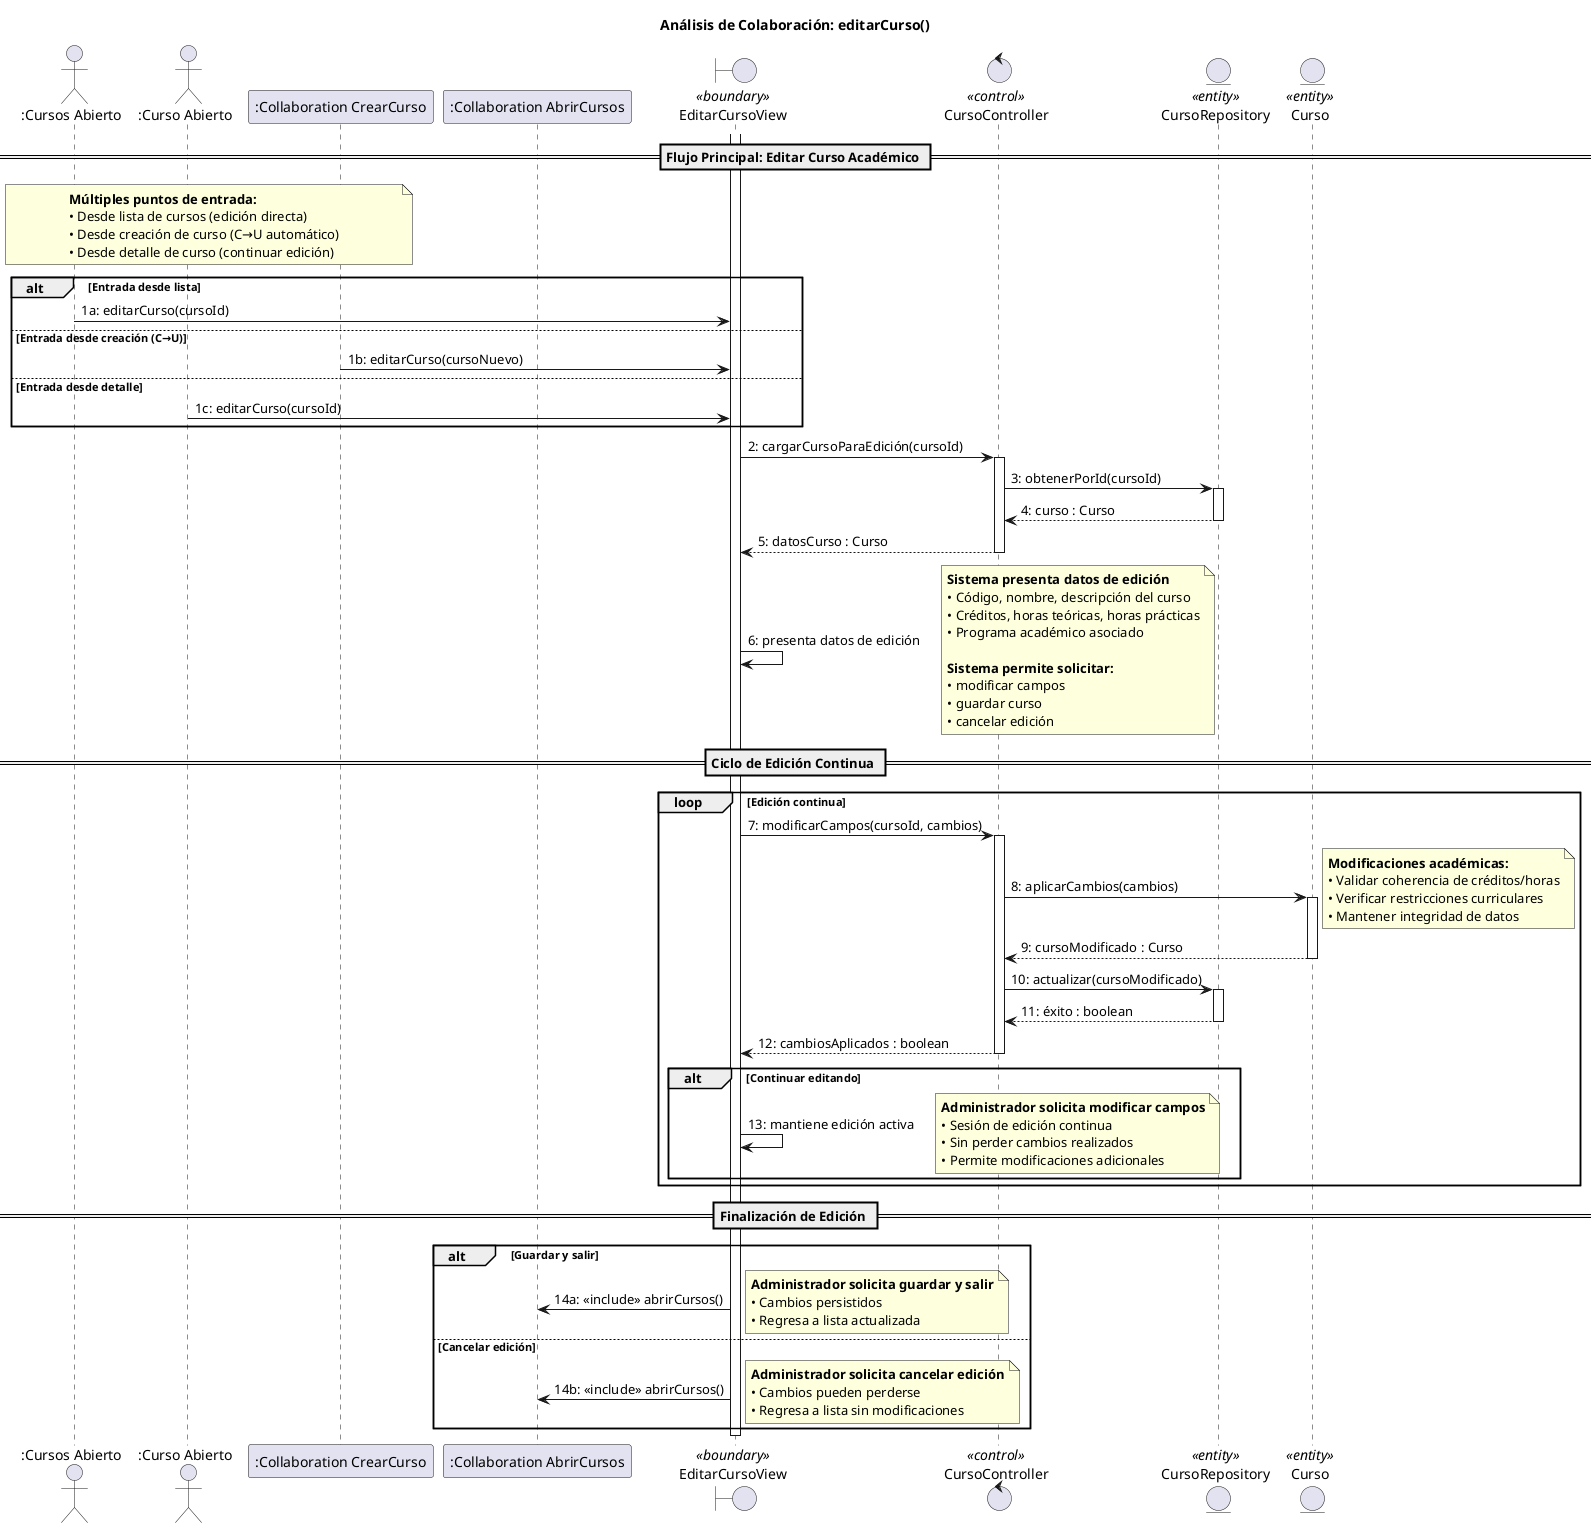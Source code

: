 @startuml editarCurso-analisis-secuencia

skinparam linetype polyline

' Actores externos
actor ":Cursos Abierto" as CursosAbierto
actor ":Curso Abierto" as CursoAbierto
participant ":Collaboration CrearCurso" as CrearCurso
participant ":Collaboration AbrirCursos" as AbrirCursos

' Clases de análisis - Vista (Boundary)
boundary "EditarCursoView" as Vista <<boundary>>

' Clases de análisis - Control  
control "CursoController" as Controlador <<control>>

' Clases de análisis - Entidad (Entity)
entity "CursoRepository" as Repositorio <<entity>>
entity "Curso" as CursoEntity <<entity>>

title Análisis de Colaboración: editarCurso()

== Flujo Principal: Editar Curso Académico ==

note over CursosAbierto, CrearCurso
**Múltiples puntos de entrada:**
• Desde lista de cursos (edición directa)
• Desde creación de curso (C→U automático)
• Desde detalle de curso (continuar edición)
end note

alt Entrada desde lista
    CursosAbierto -> Vista : 1a: editarCurso(cursoId)
else Entrada desde creación (C→U)
    CrearCurso -> Vista : 1b: editarCurso(cursoNuevo)
else Entrada desde detalle
    CursoAbierto -> Vista : 1c: editarCurso(cursoId)
end

activate Vista

Vista -> Controlador : 2: cargarCursoParaEdición(cursoId)
activate Controlador

Controlador -> Repositorio : 3: obtenerPorId(cursoId)
activate Repositorio
Repositorio --> Controlador : 4: curso : Curso
deactivate Repositorio

Controlador --> Vista : 5: datosCurso : Curso
deactivate Controlador

Vista -> Vista : 6: presenta datos de edición
note right
**Sistema presenta datos de edición**
• Código, nombre, descripción del curso
• Créditos, horas teóricas, horas prácticas
• Programa académico asociado

**Sistema permite solicitar:**
• modificar campos
• guardar curso
• cancelar edición
end note

== Ciclo de Edición Continua ==

loop Edición continua
    Vista -> Controlador : 7: modificarCampos(cursoId, cambios)
    activate Controlador
    
    Controlador -> CursoEntity : 8: aplicarCambios(cambios)
    activate CursoEntity
    note right
    **Modificaciones académicas:**
    • Validar coherencia de créditos/horas
    • Verificar restricciones curriculares
    • Mantener integridad de datos
    end note
    
    CursoEntity --> Controlador : 9: cursoModificado : Curso
    deactivate CursoEntity
    
    Controlador -> Repositorio : 10: actualizar(cursoModificado)
    activate Repositorio
    Repositorio --> Controlador : 11: éxito : boolean
    deactivate Repositorio
    
    Controlador --> Vista : 12: cambiosAplicados : boolean
    deactivate Controlador
    
    alt Continuar editando
        Vista -> Vista : 13: mantiene edición activa
        note right
        **Administrador solicita modificar campos**
        • Sesión de edición continua
        • Sin perder cambios realizados
        • Permite modificaciones adicionales
        end note
    end
end

== Finalización de Edición ==

alt Guardar y salir
    Vista -> AbrirCursos : 14a: <<include>> abrirCursos()
    note right
    **Administrador solicita guardar y salir**
    • Cambios persistidos
    • Regresa a lista actualizada
    end note
else Cancelar edición
    Vista -> AbrirCursos : 14b: <<include>> abrirCursos()
    note right
    **Administrador solicita cancelar edición**
    • Cambios pueden perderse
    • Regresa a lista sin modificaciones
    end note
end

deactivate Vista

@enduml